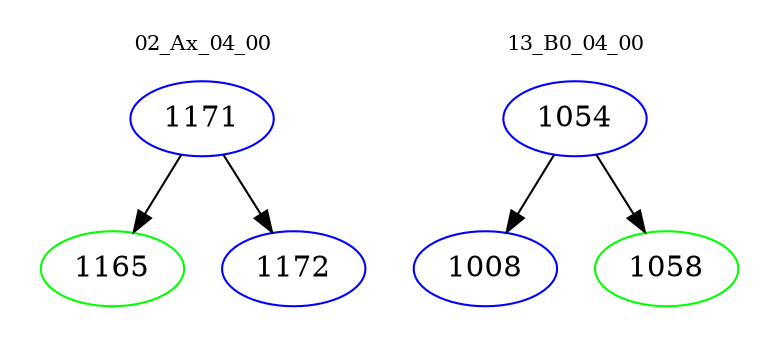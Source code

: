 digraph{
subgraph cluster_0 {
color = white
label = "02_Ax_04_00";
fontsize=10;
T0_1171 [label="1171", color="blue"]
T0_1171 -> T0_1165 [color="black"]
T0_1165 [label="1165", color="green"]
T0_1171 -> T0_1172 [color="black"]
T0_1172 [label="1172", color="blue"]
}
subgraph cluster_1 {
color = white
label = "13_B0_04_00";
fontsize=10;
T1_1054 [label="1054", color="blue"]
T1_1054 -> T1_1008 [color="black"]
T1_1008 [label="1008", color="blue"]
T1_1054 -> T1_1058 [color="black"]
T1_1058 [label="1058", color="green"]
}
}
